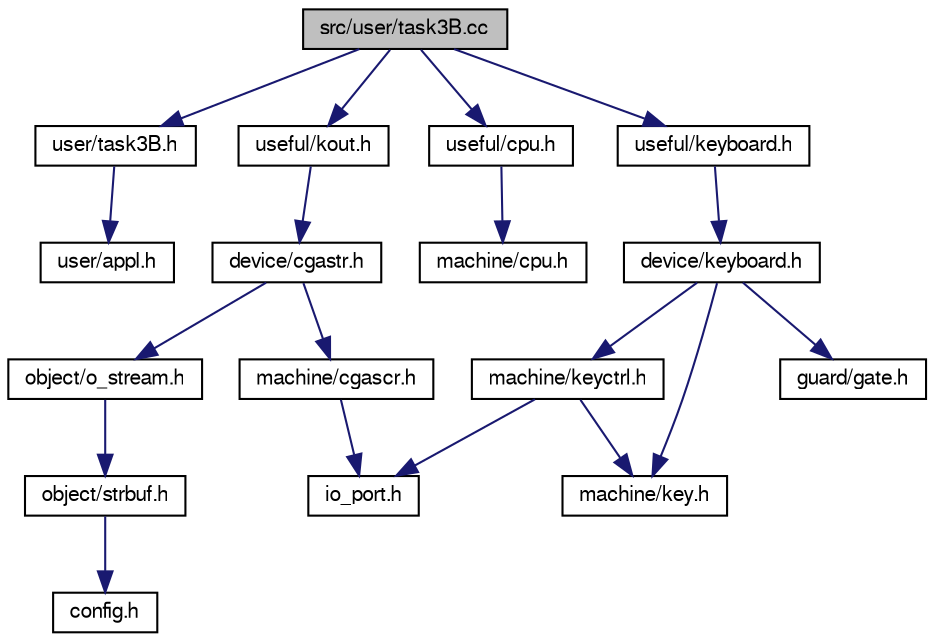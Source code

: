 digraph "src/user/task3B.cc"
{
  bgcolor="transparent";
  edge [fontname="FreeSans",fontsize="10",labelfontname="FreeSans",labelfontsize="10"];
  node [fontname="FreeSans",fontsize="10",shape=record];
  Node1 [label="src/user/task3B.cc",height=0.2,width=0.4,color="black", fillcolor="grey75", style="filled" fontcolor="black"];
  Node1 -> Node2 [color="midnightblue",fontsize="10",style="solid",fontname="FreeSans"];
  Node2 [label="user/task3B.h",height=0.2,width=0.4,color="black",URL="$task3B_8h.html"];
  Node2 -> Node3 [color="midnightblue",fontsize="10",style="solid",fontname="FreeSans"];
  Node3 [label="user/appl.h",height=0.2,width=0.4,color="black",URL="$appl_8h.html",tooltip="Grundklasse für Anwendungen, für die einzelnen Aufgaben benötigt."];
  Node1 -> Node4 [color="midnightblue",fontsize="10",style="solid",fontname="FreeSans"];
  Node4 [label="useful/kout.h",height=0.2,width=0.4,color="black",URL="$kout_8h.html",tooltip="alles notwendige zum nutzen der in main.cc deklarierten globalen Variable kout"];
  Node4 -> Node5 [color="midnightblue",fontsize="10",style="solid",fontname="FreeSans"];
  Node5 [label="device/cgastr.h",height=0.2,width=0.4,color="black",URL="$cgastr_8h.html"];
  Node5 -> Node6 [color="midnightblue",fontsize="10",style="solid",fontname="FreeSans"];
  Node6 [label="object/o_stream.h",height=0.2,width=0.4,color="black",URL="$o__stream_8h.html"];
  Node6 -> Node7 [color="midnightblue",fontsize="10",style="solid",fontname="FreeSans"];
  Node7 [label="object/strbuf.h",height=0.2,width=0.4,color="black",URL="$strbuf_8h.html"];
  Node7 -> Node8 [color="midnightblue",fontsize="10",style="solid",fontname="FreeSans"];
  Node8 [label="config.h",height=0.2,width=0.4,color="black",URL="$config_8h.html",tooltip="verschiedene defines für Einstellungen"];
  Node5 -> Node9 [color="midnightblue",fontsize="10",style="solid",fontname="FreeSans"];
  Node9 [label="machine/cgascr.h",height=0.2,width=0.4,color="black",URL="$cgascr_8h.html"];
  Node9 -> Node10 [color="midnightblue",fontsize="10",style="solid",fontname="FreeSans"];
  Node10 [label="io_port.h",height=0.2,width=0.4,color="black",URL="$io__port_8h.html"];
  Node1 -> Node11 [color="midnightblue",fontsize="10",style="solid",fontname="FreeSans"];
  Node11 [label="useful/cpu.h",height=0.2,width=0.4,color="black",URL="$useful_2cpu_8h.html",tooltip="alles notwendige zum nutzen der in main.cc deklarierten globalen Variable cpu"];
  Node11 -> Node12 [color="midnightblue",fontsize="10",style="solid",fontname="FreeSans"];
  Node12 [label="machine/cpu.h",height=0.2,width=0.4,color="black",URL="$machine_2cpu_8h.html"];
  Node1 -> Node13 [color="midnightblue",fontsize="10",style="solid",fontname="FreeSans"];
  Node13 [label="useful/keyboard.h",height=0.2,width=0.4,color="black",URL="$useful_2keyboard_8h.html"];
  Node13 -> Node14 [color="midnightblue",fontsize="10",style="solid",fontname="FreeSans"];
  Node14 [label="device/keyboard.h",height=0.2,width=0.4,color="black",URL="$device_2keyboard_8h.html"];
  Node14 -> Node15 [color="midnightblue",fontsize="10",style="solid",fontname="FreeSans"];
  Node15 [label="machine/keyctrl.h",height=0.2,width=0.4,color="black",URL="$keyctrl_8h.html"];
  Node15 -> Node10 [color="midnightblue",fontsize="10",style="solid",fontname="FreeSans"];
  Node15 -> Node16 [color="midnightblue",fontsize="10",style="solid",fontname="FreeSans"];
  Node16 [label="machine/key.h",height=0.2,width=0.4,color="black",URL="$key_8h.html"];
  Node14 -> Node17 [color="midnightblue",fontsize="10",style="solid",fontname="FreeSans"];
  Node17 [label="guard/gate.h",height=0.2,width=0.4,color="black",URL="$gate_8h.html"];
  Node14 -> Node16 [color="midnightblue",fontsize="10",style="solid",fontname="FreeSans"];
}
